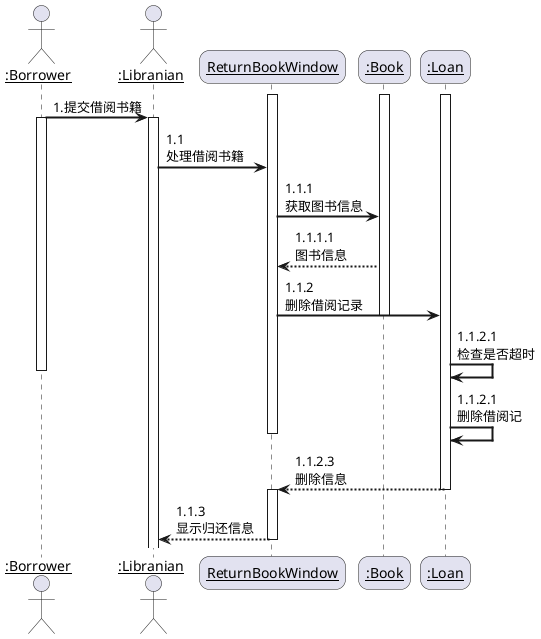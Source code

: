 @startuml
              skinparam sequenceArrowThickness 2
              skinparam roundcorner 20
              skinparam maxmessagesize 60
              skinparam sequenceParticipant underline

              actor ":Borrower" as User
              actor ":Libranian" as Lib
              participant "ReturnBookWindow" as A
              participant ":Book" as B
              participant ":Loan" as C
              activate A
              activate B
              activate C
              User -> Lib: 1.提交借阅书籍
              activate User
              activate Lib
              Lib -> A: 1.1 处理借阅书籍
              A -> B: 1.1.1 获取图书信息
              B --> A: 1.1.1.1  图书信息
              A -> C: 1.1.2  删除借阅记录
              deactivate B
              C -> C:1.1.2.1 检查是否超时
              deactivate User
              C -> C:1.1.2.1 删除借阅记
              deactivate A
              deactivate B
              C --> A: 1.1.2.3  删除信息
              deactivate C
              activate A
              A -->Lib:1.1.3 显示归还信息
              deactivate A
          @enduml